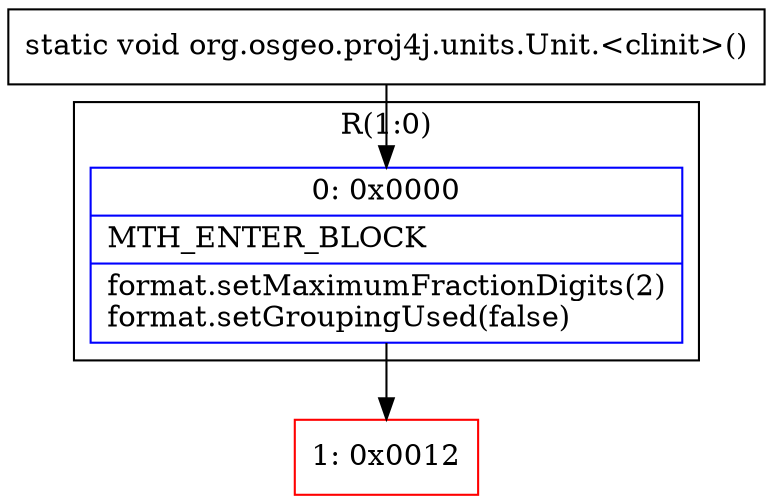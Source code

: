 digraph "CFG fororg.osgeo.proj4j.units.Unit.\<clinit\>()V" {
subgraph cluster_Region_853887055 {
label = "R(1:0)";
node [shape=record,color=blue];
Node_0 [shape=record,label="{0\:\ 0x0000|MTH_ENTER_BLOCK\l|format.setMaximumFractionDigits(2)\lformat.setGroupingUsed(false)\l}"];
}
Node_1 [shape=record,color=red,label="{1\:\ 0x0012}"];
MethodNode[shape=record,label="{static void org.osgeo.proj4j.units.Unit.\<clinit\>() }"];
MethodNode -> Node_0;
Node_0 -> Node_1;
}

